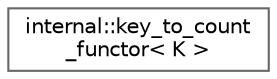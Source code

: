 digraph "类继承关系图"
{
 // LATEX_PDF_SIZE
  bgcolor="transparent";
  edge [fontname=Helvetica,fontsize=10,labelfontname=Helvetica,labelfontsize=10];
  node [fontname=Helvetica,fontsize=10,shape=box,height=0.2,width=0.4];
  rankdir="LR";
  Node0 [id="Node000000",label="internal::key_to_count\l_functor\< K \>",height=0.2,width=0.4,color="grey40", fillcolor="white", style="filled",URL="$structinternal_1_1key__to__count__functor.html",tooltip=" "];
}
